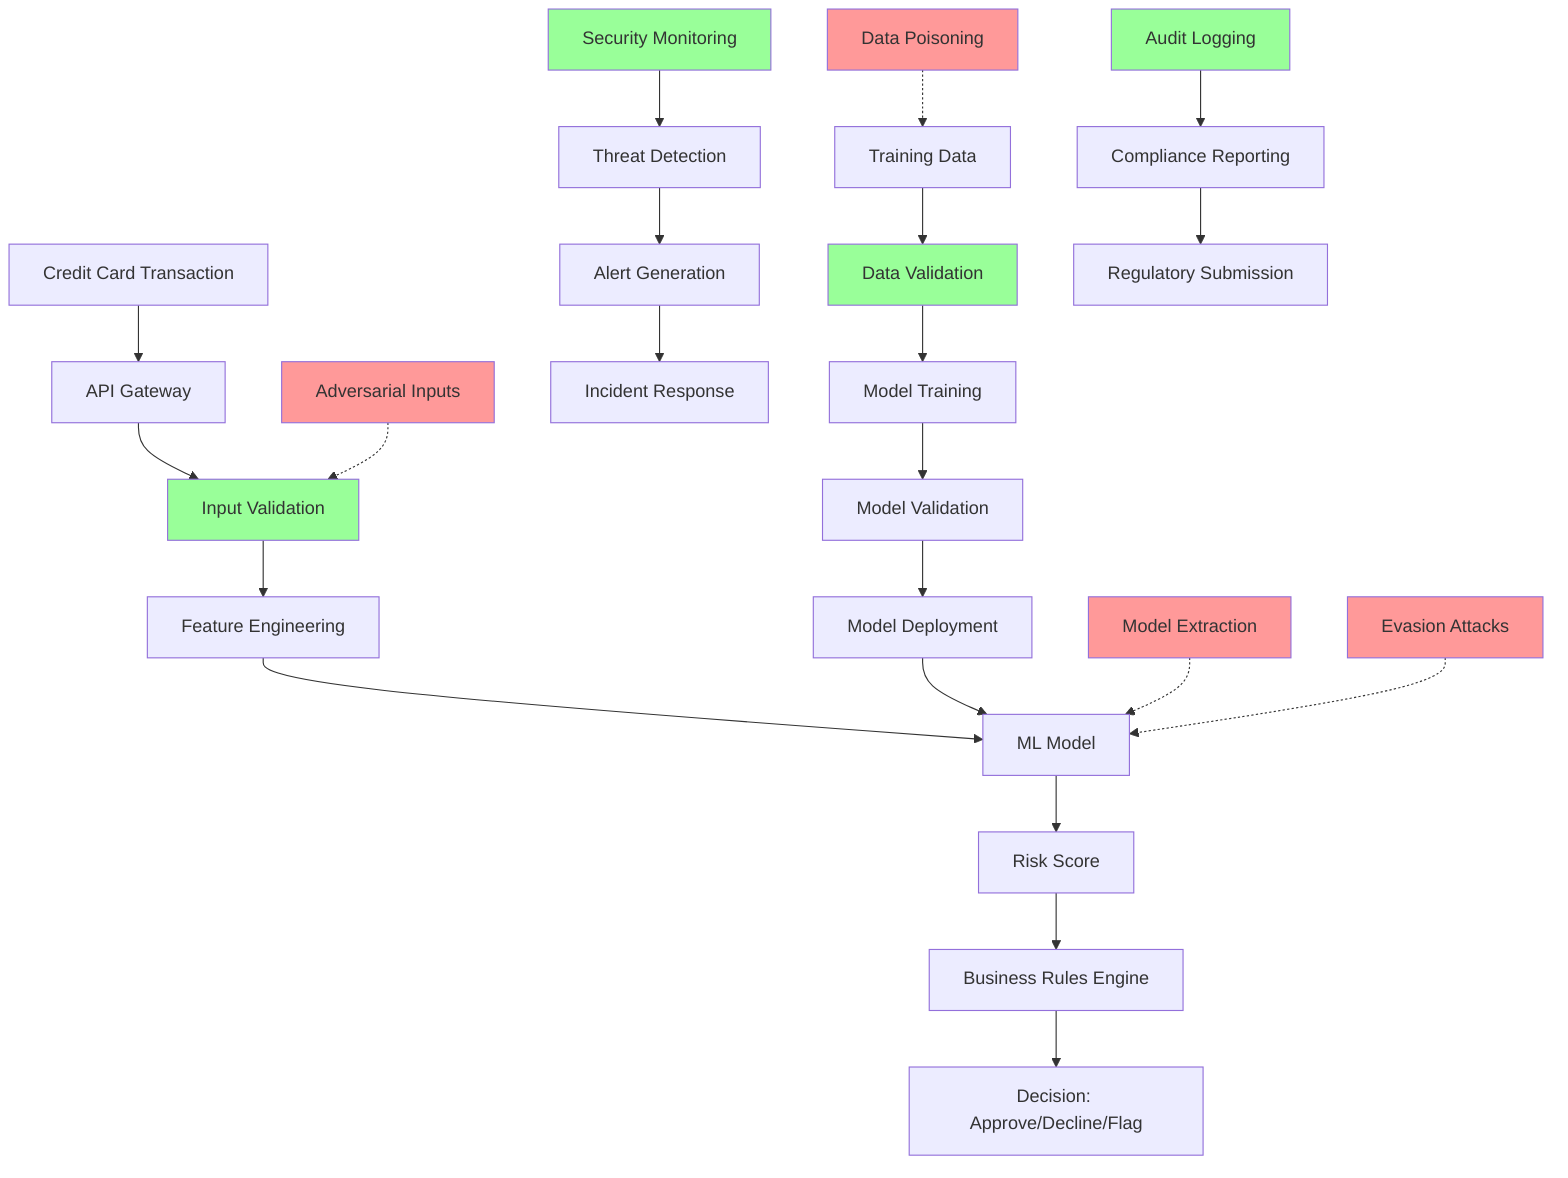 graph TD
    A[Credit Card Transaction] --> B[API Gateway]
    B --> C[Input Validation]
    C --> D[Feature Engineering]
    D --> E[ML Model]
    E --> F[Risk Score]
    F --> G[Business Rules Engine]
    G --> H[Decision: Approve/Decline/Flag]
    
    I[Training Data] --> J[Data Validation]
    J --> K[Model Training]
    K --> L[Model Validation]
    L --> M[Model Deployment]
    M --> E
    
    N[Security Monitoring] --> O[Threat Detection]
    O --> P[Alert Generation]
    P --> Q[Incident Response]
    
    R[Audit Logging] --> S[Compliance Reporting]
    S --> T[Regulatory Submission]
    
    U[Adversarial Inputs] -.-> C
    V[Data Poisoning] -.-> I
    W[Model Extraction] -.-> E
    X[Evasion Attacks] -.-> E
    
    style U fill:#ff9999
    style V fill:#ff9999
    style W fill:#ff9999
    style X fill:#ff9999
    style C fill:#99ff99
    style J fill:#99ff99
    style N fill:#99ff99
    style R fill:#99ff99